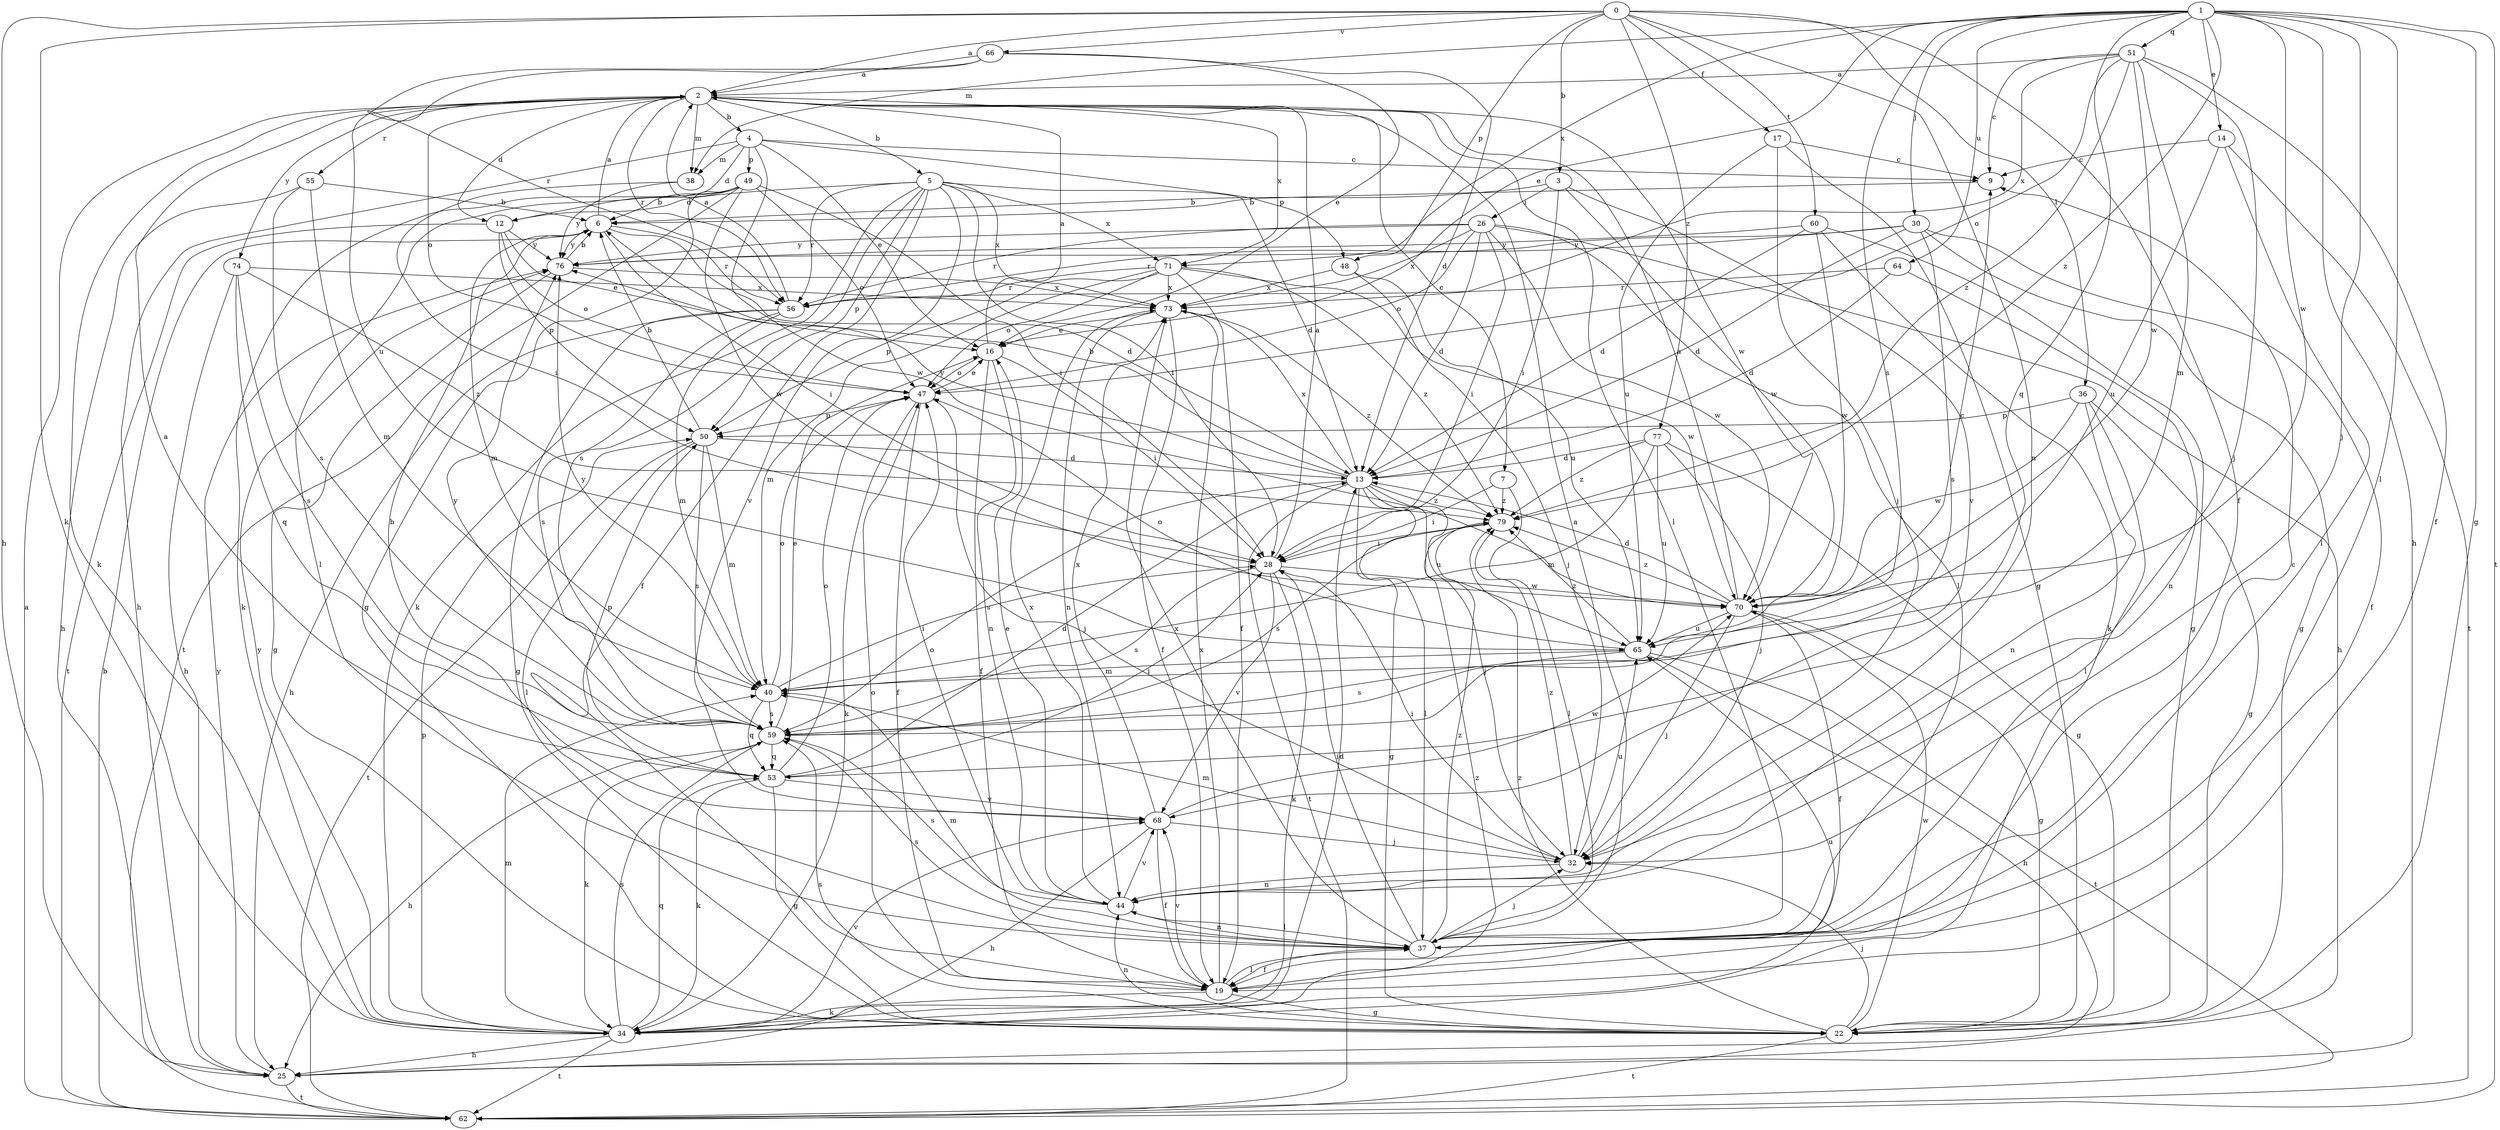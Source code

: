 strict digraph  {
0;
1;
2;
3;
4;
5;
6;
7;
9;
12;
13;
14;
16;
17;
19;
22;
25;
26;
28;
30;
32;
34;
36;
37;
38;
40;
44;
47;
48;
49;
50;
51;
53;
55;
56;
59;
60;
62;
64;
65;
66;
68;
70;
71;
73;
74;
76;
77;
79;
0 -> 2  [label=a];
0 -> 3  [label=b];
0 -> 17  [label=f];
0 -> 19  [label=f];
0 -> 25  [label=h];
0 -> 34  [label=k];
0 -> 36  [label=l];
0 -> 44  [label=n];
0 -> 48  [label=p];
0 -> 60  [label=t];
0 -> 66  [label=v];
0 -> 77  [label=z];
1 -> 14  [label=e];
1 -> 16  [label=e];
1 -> 22  [label=g];
1 -> 25  [label=h];
1 -> 30  [label=j];
1 -> 32  [label=j];
1 -> 37  [label=l];
1 -> 38  [label=m];
1 -> 51  [label=q];
1 -> 53  [label=q];
1 -> 59  [label=s];
1 -> 62  [label=t];
1 -> 64  [label=u];
1 -> 70  [label=w];
1 -> 71  [label=x];
1 -> 79  [label=z];
2 -> 4  [label=b];
2 -> 5  [label=b];
2 -> 7  [label=c];
2 -> 12  [label=d];
2 -> 34  [label=k];
2 -> 37  [label=l];
2 -> 38  [label=m];
2 -> 47  [label=o];
2 -> 55  [label=r];
2 -> 56  [label=r];
2 -> 70  [label=w];
2 -> 71  [label=x];
2 -> 74  [label=y];
3 -> 6  [label=b];
3 -> 26  [label=i];
3 -> 28  [label=i];
3 -> 68  [label=v];
3 -> 70  [label=w];
4 -> 9  [label=c];
4 -> 12  [label=d];
4 -> 16  [label=e];
4 -> 25  [label=h];
4 -> 38  [label=m];
4 -> 48  [label=p];
4 -> 49  [label=p];
4 -> 70  [label=w];
5 -> 12  [label=d];
5 -> 13  [label=d];
5 -> 19  [label=f];
5 -> 28  [label=i];
5 -> 34  [label=k];
5 -> 50  [label=p];
5 -> 56  [label=r];
5 -> 59  [label=s];
5 -> 68  [label=v];
5 -> 71  [label=x];
5 -> 73  [label=x];
6 -> 2  [label=a];
6 -> 13  [label=d];
6 -> 28  [label=i];
6 -> 40  [label=m];
6 -> 56  [label=r];
6 -> 76  [label=y];
7 -> 28  [label=i];
7 -> 37  [label=l];
7 -> 79  [label=z];
9 -> 6  [label=b];
12 -> 16  [label=e];
12 -> 47  [label=o];
12 -> 50  [label=p];
12 -> 62  [label=t];
12 -> 76  [label=y];
13 -> 6  [label=b];
13 -> 22  [label=g];
13 -> 32  [label=j];
13 -> 37  [label=l];
13 -> 59  [label=s];
13 -> 62  [label=t];
13 -> 65  [label=u];
13 -> 73  [label=x];
13 -> 76  [label=y];
13 -> 79  [label=z];
14 -> 9  [label=c];
14 -> 37  [label=l];
14 -> 62  [label=t];
14 -> 65  [label=u];
16 -> 2  [label=a];
16 -> 19  [label=f];
16 -> 28  [label=i];
16 -> 44  [label=n];
16 -> 47  [label=o];
17 -> 9  [label=c];
17 -> 22  [label=g];
17 -> 32  [label=j];
17 -> 65  [label=u];
19 -> 22  [label=g];
19 -> 34  [label=k];
19 -> 37  [label=l];
19 -> 47  [label=o];
19 -> 68  [label=v];
19 -> 73  [label=x];
22 -> 32  [label=j];
22 -> 44  [label=n];
22 -> 59  [label=s];
22 -> 62  [label=t];
22 -> 70  [label=w];
22 -> 79  [label=z];
25 -> 62  [label=t];
25 -> 76  [label=y];
26 -> 13  [label=d];
26 -> 25  [label=h];
26 -> 28  [label=i];
26 -> 37  [label=l];
26 -> 47  [label=o];
26 -> 56  [label=r];
26 -> 70  [label=w];
26 -> 73  [label=x];
26 -> 76  [label=y];
28 -> 2  [label=a];
28 -> 34  [label=k];
28 -> 59  [label=s];
28 -> 68  [label=v];
28 -> 70  [label=w];
30 -> 13  [label=d];
30 -> 19  [label=f];
30 -> 22  [label=g];
30 -> 56  [label=r];
30 -> 59  [label=s];
30 -> 76  [label=y];
32 -> 28  [label=i];
32 -> 40  [label=m];
32 -> 44  [label=n];
32 -> 65  [label=u];
32 -> 79  [label=z];
34 -> 13  [label=d];
34 -> 25  [label=h];
34 -> 40  [label=m];
34 -> 50  [label=p];
34 -> 53  [label=q];
34 -> 59  [label=s];
34 -> 62  [label=t];
34 -> 65  [label=u];
34 -> 68  [label=v];
34 -> 76  [label=y];
34 -> 79  [label=z];
36 -> 22  [label=g];
36 -> 37  [label=l];
36 -> 44  [label=n];
36 -> 50  [label=p];
36 -> 70  [label=w];
37 -> 2  [label=a];
37 -> 9  [label=c];
37 -> 19  [label=f];
37 -> 28  [label=i];
37 -> 32  [label=j];
37 -> 40  [label=m];
37 -> 44  [label=n];
37 -> 59  [label=s];
37 -> 73  [label=x];
37 -> 79  [label=z];
38 -> 28  [label=i];
38 -> 76  [label=y];
40 -> 28  [label=i];
40 -> 47  [label=o];
40 -> 53  [label=q];
40 -> 59  [label=s];
40 -> 76  [label=y];
44 -> 16  [label=e];
44 -> 37  [label=l];
44 -> 47  [label=o];
44 -> 59  [label=s];
44 -> 68  [label=v];
44 -> 73  [label=x];
47 -> 16  [label=e];
47 -> 19  [label=f];
47 -> 32  [label=j];
47 -> 34  [label=k];
47 -> 50  [label=p];
48 -> 32  [label=j];
48 -> 65  [label=u];
48 -> 73  [label=x];
49 -> 6  [label=b];
49 -> 22  [label=g];
49 -> 28  [label=i];
49 -> 34  [label=k];
49 -> 37  [label=l];
49 -> 47  [label=o];
49 -> 62  [label=t];
49 -> 70  [label=w];
50 -> 6  [label=b];
50 -> 13  [label=d];
50 -> 37  [label=l];
50 -> 40  [label=m];
50 -> 59  [label=s];
50 -> 62  [label=t];
51 -> 2  [label=a];
51 -> 9  [label=c];
51 -> 19  [label=f];
51 -> 32  [label=j];
51 -> 40  [label=m];
51 -> 47  [label=o];
51 -> 70  [label=w];
51 -> 73  [label=x];
51 -> 79  [label=z];
53 -> 2  [label=a];
53 -> 13  [label=d];
53 -> 22  [label=g];
53 -> 28  [label=i];
53 -> 34  [label=k];
53 -> 47  [label=o];
53 -> 50  [label=p];
53 -> 68  [label=v];
55 -> 6  [label=b];
55 -> 25  [label=h];
55 -> 40  [label=m];
55 -> 59  [label=s];
56 -> 2  [label=a];
56 -> 22  [label=g];
56 -> 25  [label=h];
56 -> 40  [label=m];
56 -> 59  [label=s];
59 -> 16  [label=e];
59 -> 25  [label=h];
59 -> 34  [label=k];
59 -> 53  [label=q];
59 -> 76  [label=y];
60 -> 13  [label=d];
60 -> 22  [label=g];
60 -> 34  [label=k];
60 -> 70  [label=w];
60 -> 76  [label=y];
62 -> 2  [label=a];
62 -> 6  [label=b];
64 -> 13  [label=d];
64 -> 44  [label=n];
64 -> 56  [label=r];
65 -> 9  [label=c];
65 -> 25  [label=h];
65 -> 40  [label=m];
65 -> 47  [label=o];
65 -> 59  [label=s];
65 -> 62  [label=t];
65 -> 79  [label=z];
66 -> 2  [label=a];
66 -> 13  [label=d];
66 -> 16  [label=e];
66 -> 56  [label=r];
66 -> 65  [label=u];
68 -> 6  [label=b];
68 -> 19  [label=f];
68 -> 25  [label=h];
68 -> 32  [label=j];
68 -> 70  [label=w];
68 -> 73  [label=x];
70 -> 2  [label=a];
70 -> 13  [label=d];
70 -> 19  [label=f];
70 -> 22  [label=g];
70 -> 32  [label=j];
70 -> 65  [label=u];
70 -> 79  [label=z];
71 -> 19  [label=f];
71 -> 40  [label=m];
71 -> 47  [label=o];
71 -> 50  [label=p];
71 -> 56  [label=r];
71 -> 70  [label=w];
71 -> 73  [label=x];
71 -> 79  [label=z];
73 -> 16  [label=e];
73 -> 19  [label=f];
73 -> 44  [label=n];
73 -> 79  [label=z];
74 -> 25  [label=h];
74 -> 53  [label=q];
74 -> 59  [label=s];
74 -> 73  [label=x];
74 -> 79  [label=z];
76 -> 6  [label=b];
76 -> 22  [label=g];
76 -> 73  [label=x];
77 -> 13  [label=d];
77 -> 22  [label=g];
77 -> 32  [label=j];
77 -> 40  [label=m];
77 -> 65  [label=u];
77 -> 79  [label=z];
79 -> 28  [label=i];
79 -> 59  [label=s];
}
